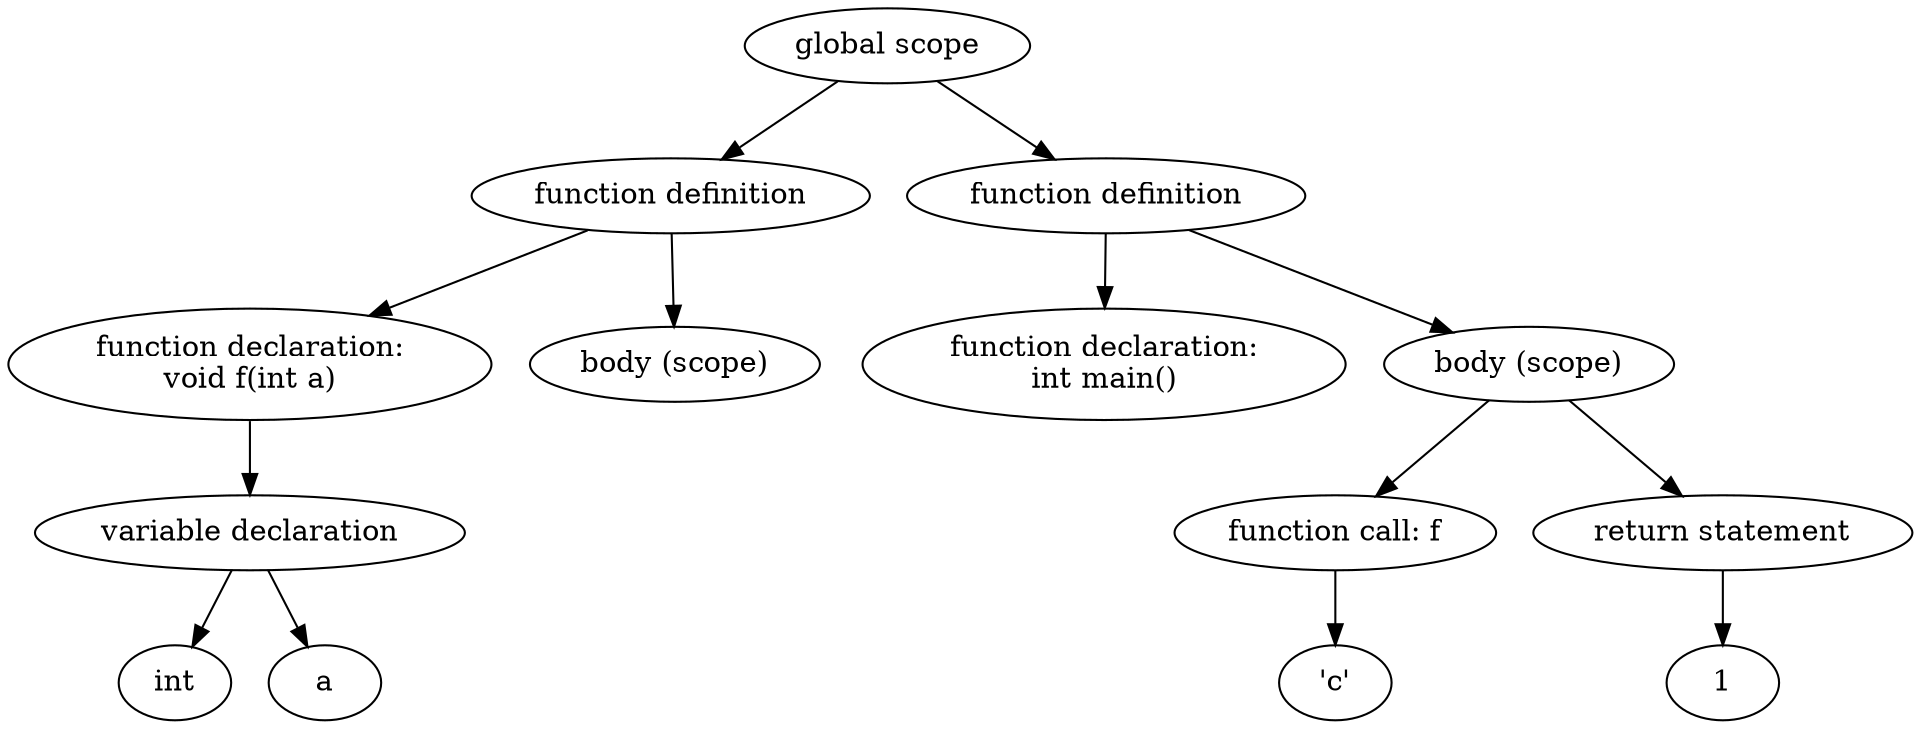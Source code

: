 digraph "Abstract Syntax Tree" {
	140480001633200 [label=int]
	140480001633872 -> 140480001633200
	140480002132720 [label=a]
	140480001633872 -> 140480002132720
	140480001633872 [label="variable declaration"]
	140480002130224 -> 140480001633872
	140480002130224 [label="function declaration:
void f(int a)"]
	140480001633056 -> 140480002130224
	140480002131040 [label="body (scope)"]
	140480001633056 -> 140480002131040
	140480001633056 [label="function definition"]
	140480002130800 -> 140480001633056
	140480001633152 [label="function declaration:
int main()"]
	140480001632672 -> 140480001633152
	140480001631472 [label="'c'"]
	140480001632240 -> 140480001631472
	140480001632240 [label="function call: f"]
	140480001634112 -> 140480001632240
	140480001633728 [label=1]
	140480001632000 -> 140480001633728
	140480001632000 [label="return statement"]
	140480001634112 -> 140480001632000
	140480001634112 [label="body (scope)"]
	140480001632672 -> 140480001634112
	140480001632672 [label="function definition"]
	140480002130800 -> 140480001632672
	140480002130800 [label="global scope"]
}
